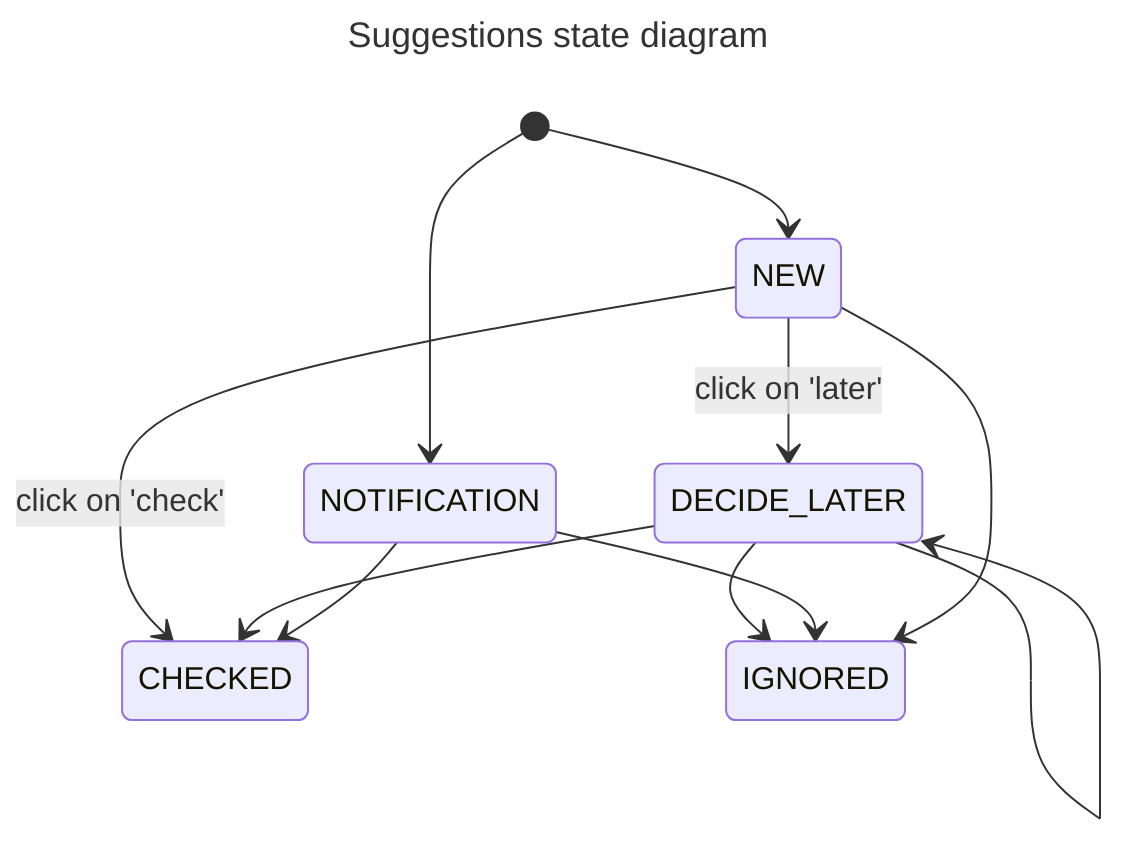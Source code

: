 ---
title: Suggestions state diagram
---
stateDiagram-v2
%%    s2 : This is a state description
    [*] --> NEW
    [*] --> NOTIFICATION
%%    Still --> [*]

    NEW --> DECIDE_LATER: click on 'later'
    NEW --> CHECKED: click on 'check'
    DECIDE_LATER --> DECIDE_LATER
    DECIDE_LATER --> IGNORED
    DECIDE_LATER --> CHECKED
    NOTIFICATION --> IGNORED
    NOTIFICATION --> CHECKED
    NEW --> IGNORED